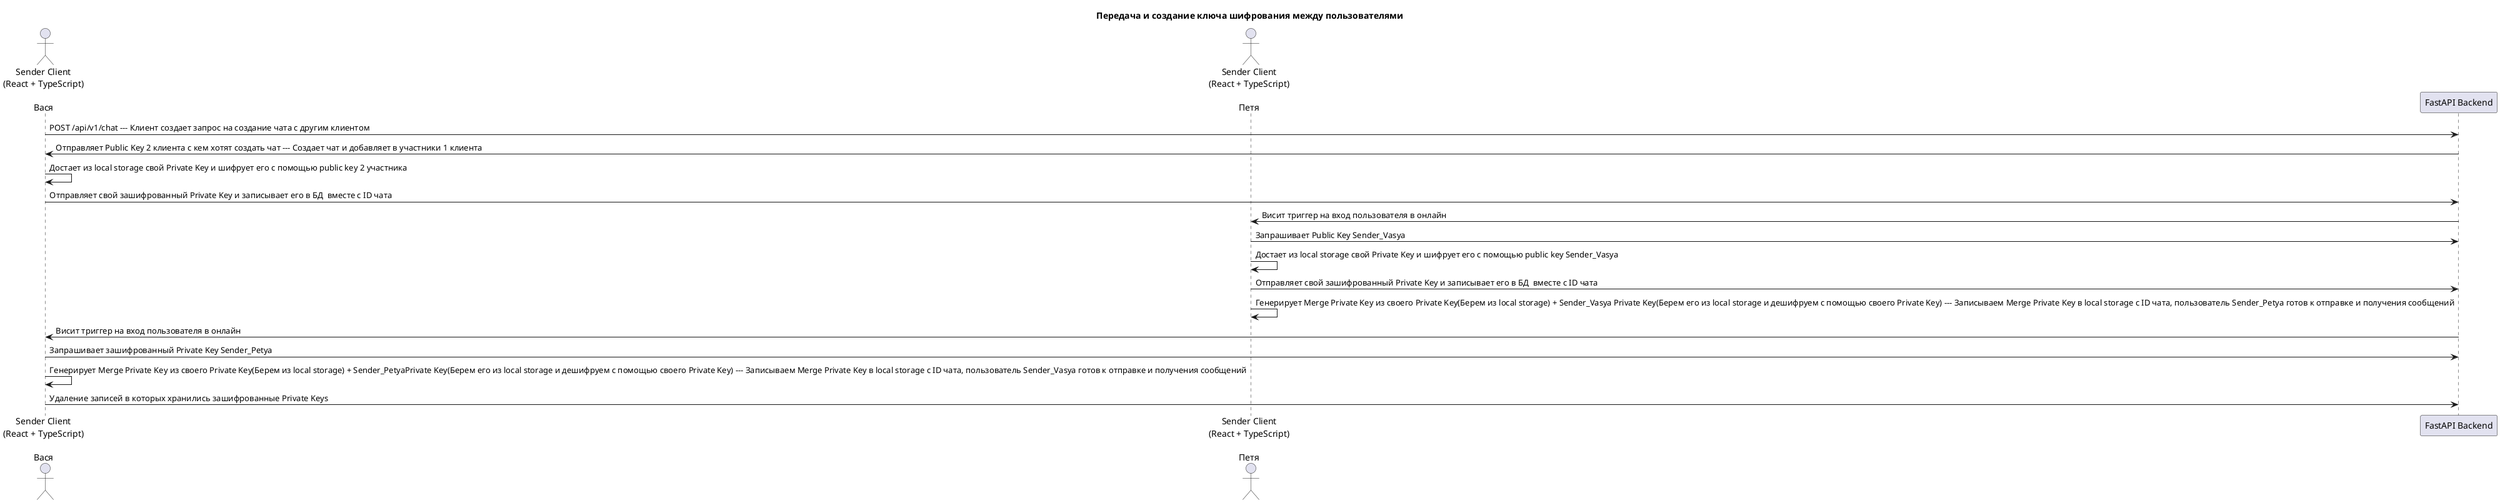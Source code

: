 @startuml
title Передача и создание ключа шифрования между пользователями
actor "Sender Client\n(React + TypeScript)\n\nВася" as Sender_Vasya

actor "Sender Client\n(React + TypeScript)\n\nПетя" as Sender_Petya

participant "FastAPI Backend" as Backend

Sender_Vasya-> Backend: POST /api/v1/chat --- Клиент создает запрос на создание чата с другим клиентом

Sender_Vasya<- Backend: Отправляет Public Key 2 клиента с кем хотят создать чат --- Создает чат и добавляет в участники 1 клиента

Sender_Vasya-> Sender_Vasya: Достает из local storage свой Private Key и шифрует его с помощью public key 2 участника

Sender_Vasya-> Backend: Отправляет свой зашифрованный Private Key и записывает его в БД  вместе с ID чата

Backend -> Sender_Petya: Висит триггер на вход пользователя в онлайн

Sender_Petya -> Backend: Запрашивает Public Key Sender_Vasya

Sender_Petya -> Sender_Petya : Достает из local storage свой Private Key и шифрует его с помощью public key Sender_Vasya

Sender_Petya -> Backend: Отправляет свой зашифрованный Private Key и записывает его в БД  вместе с ID чата

Sender_Petya  -> Sender_Petya: Генерирует Merge Private Key из своего Private Key(Берем из local storage) + Sender_Vasya Private Key(Берем его из local storage и дешифруем с помощью своего Private Key) --- Записываем Merge Private Key в local storage с ID чата, пользователь Sender_Petya готов к отправке и получения сообщений

Backend -> Sender_Vasya: Висит триггер на вход пользователя в онлайн

Sender_Vasya -> Backend: Запрашивает зашифрованный Private Key Sender_Petya

Sender_Vasya -> Sender_Vasya: Генерирует Merge Private Key из своего Private Key(Берем из local storage) + Sender_PetyaPrivate Key(Берем его из local storage и дешифруем с помощью своего Private Key) --- Записываем Merge Private Key в local storage с ID чата, пользователь Sender_Vasya готов к отправке и получения сообщений

Sender_Vasya -> Backend: Удаление записей в которых хранились зашифрованные Private Keys

@enduml